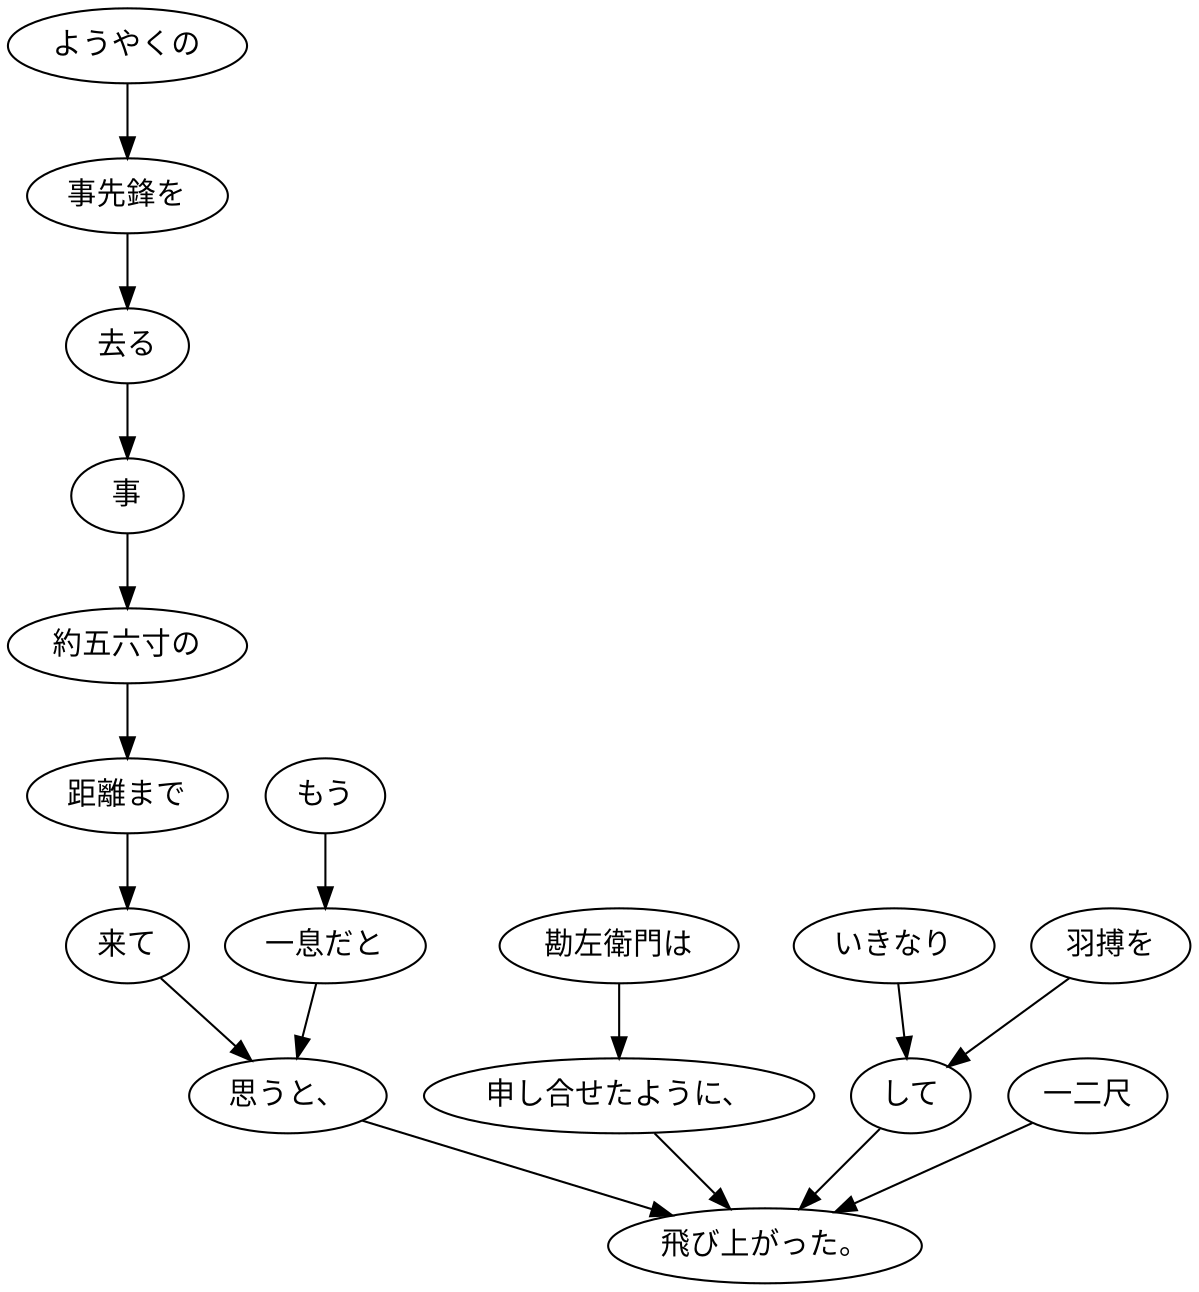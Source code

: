 digraph graph4162 {
	node0 [label="ようやくの"];
	node1 [label="事先鋒を"];
	node2 [label="去る"];
	node3 [label="事"];
	node4 [label="約五六寸の"];
	node5 [label="距離まで"];
	node6 [label="来て"];
	node7 [label="もう"];
	node8 [label="一息だと"];
	node9 [label="思うと、"];
	node10 [label="勘左衛門は"];
	node11 [label="申し合せたように、"];
	node12 [label="いきなり"];
	node13 [label="羽搏を"];
	node14 [label="して"];
	node15 [label="一二尺"];
	node16 [label="飛び上がった。"];
	node0 -> node1;
	node1 -> node2;
	node2 -> node3;
	node3 -> node4;
	node4 -> node5;
	node5 -> node6;
	node6 -> node9;
	node7 -> node8;
	node8 -> node9;
	node9 -> node16;
	node10 -> node11;
	node11 -> node16;
	node12 -> node14;
	node13 -> node14;
	node14 -> node16;
	node15 -> node16;
}
